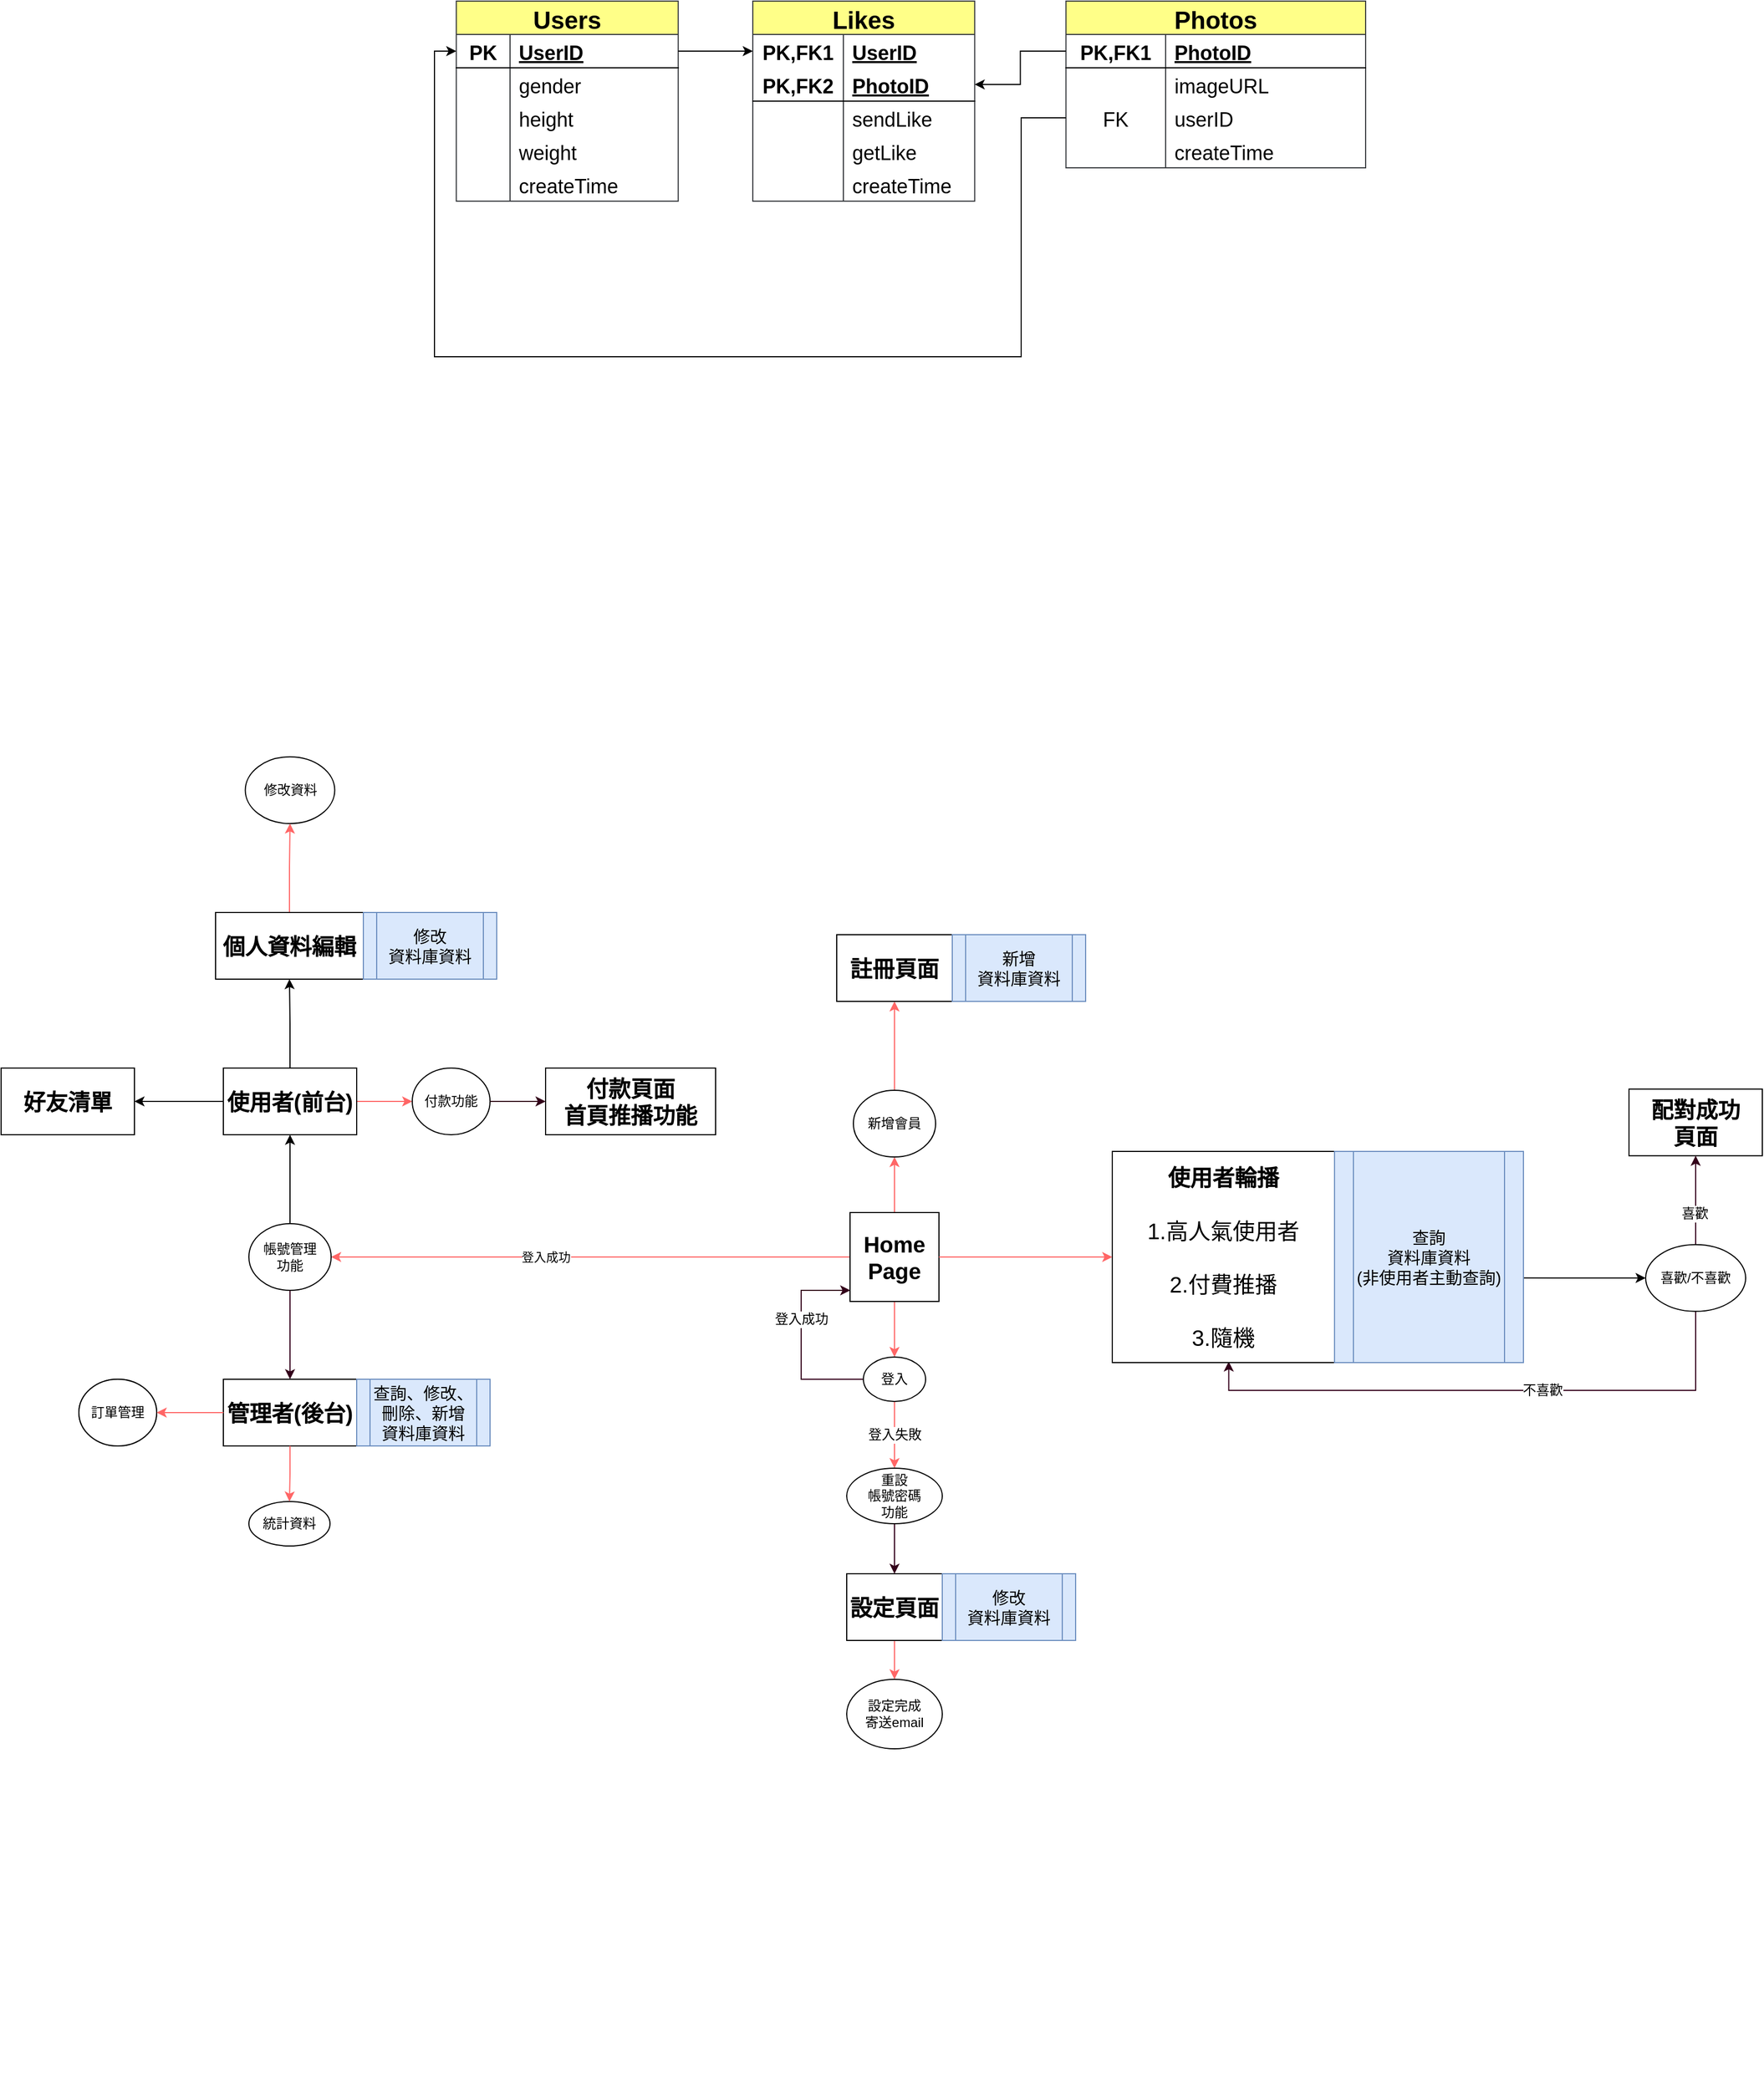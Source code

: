 <mxfile version="20.2.7" type="device"><diagram id="o5cb9e-XUqycXZfPMsj2" name="第 1 页"><mxGraphModel dx="2500" dy="2103" grid="1" gridSize="10" guides="1" tooltips="1" connect="1" arrows="1" fold="1" page="1" pageScale="1" pageWidth="827" pageHeight="1169" math="0" shadow="0"><root><mxCell id="0"/><mxCell id="1" parent="0"/><mxCell id="7HV7O3oRNIHKVxVkQmYv-7" value="" style="edgeStyle=orthogonalEdgeStyle;rounded=0;orthogonalLoop=1;jettySize=auto;html=1;fontSize=16;strokeColor=#FF6666;" parent="1" source="7HV7O3oRNIHKVxVkQmYv-1" target="7HV7O3oRNIHKVxVkQmYv-6" edge="1"><mxGeometry relative="1" as="geometry"/></mxCell><mxCell id="7HV7O3oRNIHKVxVkQmYv-27" value="" style="edgeStyle=orthogonalEdgeStyle;rounded=0;orthogonalLoop=1;jettySize=auto;html=1;fontSize=12;strokeColor=#FF6666;" parent="1" source="7HV7O3oRNIHKVxVkQmYv-1" target="7HV7O3oRNIHKVxVkQmYv-26" edge="1"><mxGeometry relative="1" as="geometry"/></mxCell><mxCell id="h9AFqCrYl3N7RYPdLdBR-1" value="登入成功" style="edgeLabel;html=1;align=center;verticalAlign=middle;resizable=0;points=[];" parent="7HV7O3oRNIHKVxVkQmYv-27" vertex="1" connectable="0"><mxGeometry x="0.268" y="-4" relative="1" as="geometry"><mxPoint x="22" y="4" as="offset"/></mxGeometry></mxCell><mxCell id="4dRYoXrf8A35SCwMoEDF-23" value="" style="edgeStyle=orthogonalEdgeStyle;rounded=0;orthogonalLoop=1;jettySize=auto;html=1;fontSize=12;strokeColor=#FF6666;" parent="1" source="7HV7O3oRNIHKVxVkQmYv-1" target="4dRYoXrf8A35SCwMoEDF-22" edge="1"><mxGeometry relative="1" as="geometry"/></mxCell><mxCell id="7HV7O3oRNIHKVxVkQmYv-1" value="Home&lt;br style=&quot;font-size: 20px;&quot;&gt;Page" style="whiteSpace=wrap;html=1;aspect=fixed;fontSize=20;fontStyle=1" parent="1" vertex="1"><mxGeometry x="374" y="260" width="80" height="80" as="geometry"/></mxCell><mxCell id="7HV7O3oRNIHKVxVkQmYv-15" style="edgeStyle=orthogonalEdgeStyle;rounded=0;orthogonalLoop=1;jettySize=auto;html=1;exitX=0;exitY=0.5;exitDx=0;exitDy=0;entryX=0.003;entryY=0.87;entryDx=0;entryDy=0;fontSize=12;strokeColor=#33001A;entryPerimeter=0;" parent="1" source="7HV7O3oRNIHKVxVkQmYv-6" target="7HV7O3oRNIHKVxVkQmYv-1" edge="1"><mxGeometry relative="1" as="geometry"><Array as="points"><mxPoint x="330" y="410"/><mxPoint x="330" y="330"/><mxPoint x="374" y="330"/></Array></mxGeometry></mxCell><mxCell id="7HV7O3oRNIHKVxVkQmYv-16" value="登入成功" style="edgeLabel;html=1;align=center;verticalAlign=middle;resizable=0;points=[];fontSize=12;" parent="7HV7O3oRNIHKVxVkQmYv-15" vertex="1" connectable="0"><mxGeometry x="0.221" relative="1" as="geometry"><mxPoint as="offset"/></mxGeometry></mxCell><mxCell id="7HV7O3oRNIHKVxVkQmYv-24" value="" style="edgeStyle=orthogonalEdgeStyle;rounded=0;orthogonalLoop=1;jettySize=auto;html=1;fontSize=12;strokeColor=#FF6666;" parent="1" source="7HV7O3oRNIHKVxVkQmYv-6" target="7HV7O3oRNIHKVxVkQmYv-23" edge="1"><mxGeometry relative="1" as="geometry"/></mxCell><mxCell id="7HV7O3oRNIHKVxVkQmYv-25" value="登入失敗" style="edgeLabel;html=1;align=center;verticalAlign=middle;resizable=0;points=[];fontSize=12;" parent="7HV7O3oRNIHKVxVkQmYv-24" vertex="1" connectable="0"><mxGeometry x="-0.295" y="1" relative="1" as="geometry"><mxPoint x="-1" y="9" as="offset"/></mxGeometry></mxCell><mxCell id="7HV7O3oRNIHKVxVkQmYv-6" value="登入" style="ellipse;whiteSpace=wrap;html=1;fontSize=12;" parent="1" vertex="1"><mxGeometry x="386" y="390" width="56" height="40" as="geometry"/></mxCell><mxCell id="7HV7O3oRNIHKVxVkQmYv-22" value="" style="edgeStyle=orthogonalEdgeStyle;rounded=0;orthogonalLoop=1;jettySize=auto;html=1;fontSize=12;strokeColor=#33001A;exitX=0.5;exitY=1;exitDx=0;exitDy=0;" parent="1" source="7HV7O3oRNIHKVxVkQmYv-23" target="7HV7O3oRNIHKVxVkQmYv-21" edge="1"><mxGeometry relative="1" as="geometry"><mxPoint x="414" y="530" as="sourcePoint"/></mxGeometry></mxCell><mxCell id="4dRYoXrf8A35SCwMoEDF-2" value="" style="edgeStyle=orthogonalEdgeStyle;rounded=0;orthogonalLoop=1;jettySize=auto;html=1;strokeColor=#FF6666;" parent="1" source="7HV7O3oRNIHKVxVkQmYv-21" target="4dRYoXrf8A35SCwMoEDF-1" edge="1"><mxGeometry relative="1" as="geometry"/></mxCell><mxCell id="7HV7O3oRNIHKVxVkQmYv-21" value="設定頁面" style="whiteSpace=wrap;html=1;fontSize=20;fontStyle=1" parent="1" vertex="1"><mxGeometry x="371" y="585" width="86" height="60" as="geometry"/></mxCell><mxCell id="7HV7O3oRNIHKVxVkQmYv-23" value="重設&lt;br&gt;帳號密碼&lt;br&gt;功能" style="ellipse;whiteSpace=wrap;html=1;fontSize=12;" parent="1" vertex="1"><mxGeometry x="371" y="490" width="86" height="50" as="geometry"/></mxCell><mxCell id="7HV7O3oRNIHKVxVkQmYv-55" value="" style="edgeStyle=orthogonalEdgeStyle;rounded=0;orthogonalLoop=1;jettySize=auto;html=1;fontSize=12;strokeColor=#FF6666;" parent="1" source="7HV7O3oRNIHKVxVkQmYv-28" target="7HV7O3oRNIHKVxVkQmYv-54" edge="1"><mxGeometry relative="1" as="geometry"/></mxCell><mxCell id="7HV7O3oRNIHKVxVkQmYv-28" value="使用者(前台)" style="whiteSpace=wrap;html=1;fontSize=20;fontStyle=1" parent="1" vertex="1"><mxGeometry x="-190" y="130" width="120" height="60" as="geometry"/></mxCell><mxCell id="4dRYoXrf8A35SCwMoEDF-1" value="設定完成&lt;br style=&quot;font-size: 12px;&quot;&gt;寄送email" style="ellipse;whiteSpace=wrap;html=1;fontSize=12;" parent="1" vertex="1"><mxGeometry x="371" y="680" width="86" height="62.5" as="geometry"/></mxCell><mxCell id="4dRYoXrf8A35SCwMoEDF-5" value="" style="group" parent="1" vertex="1" connectable="0"><mxGeometry x="100" y="130" width="153" height="60" as="geometry"/></mxCell><mxCell id="7HV7O3oRNIHKVxVkQmYv-49" value="付款頁面&lt;br&gt;首頁推播功能" style="whiteSpace=wrap;html=1;fontSize=20;fontStyle=1" parent="4dRYoXrf8A35SCwMoEDF-5" vertex="1"><mxGeometry width="153" height="60" as="geometry"/></mxCell><mxCell id="4dRYoXrf8A35SCwMoEDF-8" value="" style="group" parent="1" vertex="1" connectable="0"><mxGeometry x="-20" y="130" width="70" height="60" as="geometry"/></mxCell><mxCell id="7HV7O3oRNIHKVxVkQmYv-54" value="付款功能" style="ellipse;whiteSpace=wrap;html=1;fontSize=12;" parent="4dRYoXrf8A35SCwMoEDF-8" vertex="1"><mxGeometry width="70" height="60" as="geometry"/></mxCell><mxCell id="7HV7O3oRNIHKVxVkQmYv-50" value="" style="edgeStyle=orthogonalEdgeStyle;rounded=0;orthogonalLoop=1;jettySize=auto;html=1;fontSize=12;strokeColor=#33001A;exitX=1;exitY=0.5;exitDx=0;exitDy=0;" parent="1" source="7HV7O3oRNIHKVxVkQmYv-54" target="7HV7O3oRNIHKVxVkQmYv-49" edge="1"><mxGeometry relative="1" as="geometry"/></mxCell><mxCell id="4dRYoXrf8A35SCwMoEDF-9" value="" style="group" parent="1" vertex="1" connectable="0"><mxGeometry x="-170.25" y="-150" width="80.5" height="60" as="geometry"/></mxCell><mxCell id="4dRYoXrf8A35SCwMoEDF-3" value="修改資料" style="ellipse;whiteSpace=wrap;html=1;fontSize=12;" parent="4dRYoXrf8A35SCwMoEDF-9" vertex="1"><mxGeometry width="80.5" height="60" as="geometry"/></mxCell><mxCell id="4dRYoXrf8A35SCwMoEDF-4" value="" style="edgeStyle=orthogonalEdgeStyle;rounded=0;orthogonalLoop=1;jettySize=auto;html=1;fontSize=12;strokeColor=#FF6666;" parent="1" source="7HV7O3oRNIHKVxVkQmYv-47" target="4dRYoXrf8A35SCwMoEDF-3" edge="1"><mxGeometry relative="1" as="geometry"/></mxCell><mxCell id="4dRYoXrf8A35SCwMoEDF-10" value="" style="group" parent="1" vertex="1" connectable="0"><mxGeometry x="-197" y="-10" width="133" height="60" as="geometry"/></mxCell><mxCell id="7HV7O3oRNIHKVxVkQmYv-47" value="個人資料編輯" style="whiteSpace=wrap;html=1;fontSize=20;fontStyle=1" parent="4dRYoXrf8A35SCwMoEDF-10" vertex="1"><mxGeometry width="133" height="60" as="geometry"/></mxCell><mxCell id="7HV7O3oRNIHKVxVkQmYv-48" value="" style="edgeStyle=orthogonalEdgeStyle;rounded=0;orthogonalLoop=1;jettySize=auto;html=1;fontSize=12;strokeColor=#000000;" parent="4dRYoXrf8A35SCwMoEDF-10" source="7HV7O3oRNIHKVxVkQmYv-28" target="7HV7O3oRNIHKVxVkQmYv-47" edge="1"><mxGeometry relative="1" as="geometry"/></mxCell><mxCell id="4dRYoXrf8A35SCwMoEDF-11" value="" style="group;fontStyle=0" parent="1" vertex="1" connectable="0"><mxGeometry x="-390" y="130" width="120" height="60" as="geometry"/></mxCell><mxCell id="7HV7O3oRNIHKVxVkQmYv-45" value="好友清單" style="whiteSpace=wrap;html=1;fontSize=20;fontStyle=1" parent="4dRYoXrf8A35SCwMoEDF-11" vertex="1"><mxGeometry width="120" height="60" as="geometry"/></mxCell><mxCell id="7HV7O3oRNIHKVxVkQmYv-46" value="" style="edgeStyle=orthogonalEdgeStyle;rounded=0;orthogonalLoop=1;jettySize=auto;html=1;fontSize=12;strokeColor=#000000;" parent="4dRYoXrf8A35SCwMoEDF-11" source="7HV7O3oRNIHKVxVkQmYv-28" target="7HV7O3oRNIHKVxVkQmYv-45" edge="1"><mxGeometry relative="1" as="geometry"/></mxCell><mxCell id="7HV7O3oRNIHKVxVkQmYv-29" value="" style="edgeStyle=orthogonalEdgeStyle;rounded=0;orthogonalLoop=1;jettySize=auto;html=1;fontSize=12;strokeColor=#000000;" parent="1" source="7HV7O3oRNIHKVxVkQmYv-26" target="7HV7O3oRNIHKVxVkQmYv-28" edge="1"><mxGeometry relative="1" as="geometry"/></mxCell><mxCell id="4dRYoXrf8A35SCwMoEDF-14" value="" style="group" parent="1" vertex="1" connectable="0"><mxGeometry x="-167" y="270" width="74" height="60" as="geometry"/></mxCell><mxCell id="4dRYoXrf8A35SCwMoEDF-13" value="" style="group" parent="4dRYoXrf8A35SCwMoEDF-14" vertex="1" connectable="0"><mxGeometry width="74" height="60" as="geometry"/></mxCell><mxCell id="7HV7O3oRNIHKVxVkQmYv-26" value="帳號管理&lt;br style=&quot;font-size: 12px;&quot;&gt;功能" style="ellipse;whiteSpace=wrap;html=1;fontSize=12;" parent="4dRYoXrf8A35SCwMoEDF-13" vertex="1"><mxGeometry width="74" height="60" as="geometry"/></mxCell><mxCell id="7HV7O3oRNIHKVxVkQmYv-31" value="" style="edgeStyle=orthogonalEdgeStyle;rounded=0;orthogonalLoop=1;jettySize=auto;html=1;fontSize=12;strokeColor=#33001A;" parent="1" source="7HV7O3oRNIHKVxVkQmYv-26" target="7HV7O3oRNIHKVxVkQmYv-30" edge="1"><mxGeometry relative="1" as="geometry"/></mxCell><mxCell id="4dRYoXrf8A35SCwMoEDF-21" value="" style="group;fontStyle=1" parent="1" vertex="1" connectable="0"><mxGeometry x="-320" y="410" width="250" height="150" as="geometry"/></mxCell><mxCell id="7HV7O3oRNIHKVxVkQmYv-30" value="管理者(後台)" style="whiteSpace=wrap;html=1;fontSize=20;fontStyle=1" parent="4dRYoXrf8A35SCwMoEDF-21" vertex="1"><mxGeometry x="130" width="120" height="60" as="geometry"/></mxCell><mxCell id="4dRYoXrf8A35SCwMoEDF-17" value="" style="group" parent="4dRYoXrf8A35SCwMoEDF-21" vertex="1" connectable="0"><mxGeometry x="153" y="110" width="73" height="40" as="geometry"/></mxCell><mxCell id="7HV7O3oRNIHKVxVkQmYv-34" value="統計資料" style="ellipse;whiteSpace=wrap;html=1;fontSize=12;" parent="4dRYoXrf8A35SCwMoEDF-17" vertex="1"><mxGeometry width="73" height="40" as="geometry"/></mxCell><mxCell id="4dRYoXrf8A35SCwMoEDF-19" value="" style="group" parent="4dRYoXrf8A35SCwMoEDF-17" vertex="1" connectable="0"><mxGeometry x="-153" y="-110" width="70" height="60" as="geometry"/></mxCell><mxCell id="4dRYoXrf8A35SCwMoEDF-20" value="訂單管理" style="ellipse;whiteSpace=wrap;html=1;fontSize=12;" parent="4dRYoXrf8A35SCwMoEDF-19" vertex="1"><mxGeometry width="70" height="60" as="geometry"/></mxCell><mxCell id="4dRYoXrf8A35SCwMoEDF-18" value="" style="group" parent="4dRYoXrf8A35SCwMoEDF-21" vertex="1" connectable="0"><mxGeometry width="70" height="60" as="geometry"/></mxCell><mxCell id="7HV7O3oRNIHKVxVkQmYv-52" value="訂單管理" style="ellipse;whiteSpace=wrap;html=1;fontSize=12;" parent="4dRYoXrf8A35SCwMoEDF-18" vertex="1"><mxGeometry width="70" height="60" as="geometry"/></mxCell><mxCell id="7HV7O3oRNIHKVxVkQmYv-35" value="" style="edgeStyle=orthogonalEdgeStyle;rounded=0;orthogonalLoop=1;jettySize=auto;html=1;fontSize=20;strokeColor=#FF6666;" parent="4dRYoXrf8A35SCwMoEDF-21" source="7HV7O3oRNIHKVxVkQmYv-30" target="7HV7O3oRNIHKVxVkQmYv-34" edge="1"><mxGeometry relative="1" as="geometry"/></mxCell><mxCell id="7HV7O3oRNIHKVxVkQmYv-53" value="" style="edgeStyle=orthogonalEdgeStyle;rounded=0;orthogonalLoop=1;jettySize=auto;html=1;fontSize=12;strokeColor=#FF6666;" parent="4dRYoXrf8A35SCwMoEDF-21" source="7HV7O3oRNIHKVxVkQmYv-30" target="7HV7O3oRNIHKVxVkQmYv-52" edge="1"><mxGeometry relative="1" as="geometry"/></mxCell><mxCell id="4dRYoXrf8A35SCwMoEDF-25" value="" style="edgeStyle=orthogonalEdgeStyle;rounded=0;orthogonalLoop=1;jettySize=auto;html=1;fontSize=12;strokeColor=#FF6666;" parent="1" source="4dRYoXrf8A35SCwMoEDF-22" target="4dRYoXrf8A35SCwMoEDF-24" edge="1"><mxGeometry relative="1" as="geometry"/></mxCell><mxCell id="4dRYoXrf8A35SCwMoEDF-22" value="新增會員" style="ellipse;whiteSpace=wrap;html=1;fontSize=12;" parent="1" vertex="1"><mxGeometry x="377" y="150" width="74" height="60" as="geometry"/></mxCell><mxCell id="4dRYoXrf8A35SCwMoEDF-24" value="註冊頁面" style="whiteSpace=wrap;html=1;fontSize=20;fontStyle=1" parent="1" vertex="1"><mxGeometry x="362" y="10" width="104" height="60" as="geometry"/></mxCell><mxCell id="4dRYoXrf8A35SCwMoEDF-28" value="" style="group" parent="1" vertex="1" connectable="0"><mxGeometry x="1075" y="148.9" width="120" height="60" as="geometry"/></mxCell><mxCell id="7HV7O3oRNIHKVxVkQmYv-38" value="配對成功&lt;br&gt;頁面" style="whiteSpace=wrap;html=1;fontSize=20;fontStyle=1" parent="4dRYoXrf8A35SCwMoEDF-28" vertex="1"><mxGeometry width="120" height="60" as="geometry"/></mxCell><mxCell id="7HV7O3oRNIHKVxVkQmYv-39" value="" style="edgeStyle=orthogonalEdgeStyle;rounded=0;orthogonalLoop=1;jettySize=auto;html=1;fontSize=12;strokeColor=#33001A;" parent="1" source="7HV7O3oRNIHKVxVkQmYv-36" target="7HV7O3oRNIHKVxVkQmYv-38" edge="1"><mxGeometry relative="1" as="geometry"/></mxCell><mxCell id="7HV7O3oRNIHKVxVkQmYv-44" value="喜歡" style="edgeLabel;html=1;align=center;verticalAlign=middle;resizable=0;points=[];fontSize=12;" parent="7HV7O3oRNIHKVxVkQmYv-39" vertex="1" connectable="0"><mxGeometry x="-0.288" y="1" relative="1" as="geometry"><mxPoint as="offset"/></mxGeometry></mxCell><mxCell id="7HV7O3oRNIHKVxVkQmYv-42" style="edgeStyle=orthogonalEdgeStyle;rounded=0;orthogonalLoop=1;jettySize=auto;html=1;exitX=0.5;exitY=1;exitDx=0;exitDy=0;entryX=0.524;entryY=0.995;entryDx=0;entryDy=0;fontSize=12;strokeColor=#33001A;entryPerimeter=0;" parent="1" source="7HV7O3oRNIHKVxVkQmYv-36" target="7HV7O3oRNIHKVxVkQmYv-32" edge="1"><mxGeometry relative="1" as="geometry"><mxPoint x="1054" y="389.96" as="targetPoint"/><Array as="points"><mxPoint x="1135" y="420"/><mxPoint x="715" y="420"/></Array></mxGeometry></mxCell><mxCell id="7HV7O3oRNIHKVxVkQmYv-43" value="不喜歡" style="edgeLabel;html=1;align=center;verticalAlign=middle;resizable=0;points=[];fontSize=12;" parent="7HV7O3oRNIHKVxVkQmYv-42" vertex="1" connectable="0"><mxGeometry x="-0.189" relative="1" as="geometry"><mxPoint as="offset"/></mxGeometry></mxCell><mxCell id="4dRYoXrf8A35SCwMoEDF-30" value="" style="group" parent="1" vertex="1" connectable="0"><mxGeometry x="1090" y="288.9" width="90" height="60" as="geometry"/></mxCell><mxCell id="4dRYoXrf8A35SCwMoEDF-29" value="" style="group" parent="4dRYoXrf8A35SCwMoEDF-30" vertex="1" connectable="0"><mxGeometry width="90" height="60" as="geometry"/></mxCell><mxCell id="7HV7O3oRNIHKVxVkQmYv-36" value="喜歡/不喜歡" style="ellipse;whiteSpace=wrap;html=1;fontSize=12;" parent="4dRYoXrf8A35SCwMoEDF-29" vertex="1"><mxGeometry width="90" height="60" as="geometry"/></mxCell><mxCell id="4dRYoXrf8A35SCwMoEDF-31" value="" style="group" parent="1" vertex="1" connectable="0"><mxGeometry x="610" y="205" width="200" height="190" as="geometry"/></mxCell><mxCell id="7HV7O3oRNIHKVxVkQmYv-32" value="&lt;b&gt;使用者輪播&lt;br&gt;&lt;/b&gt;&lt;br&gt;1.高人氣使用者&lt;br&gt;&lt;br&gt;2.付費推播&lt;br&gt;&lt;br&gt;3.隨機" style="whiteSpace=wrap;html=1;fontSize=20;" parent="4dRYoXrf8A35SCwMoEDF-31" vertex="1"><mxGeometry width="200" height="190" as="geometry"/></mxCell><mxCell id="7HV7O3oRNIHKVxVkQmYv-33" value="" style="edgeStyle=orthogonalEdgeStyle;rounded=0;orthogonalLoop=1;jettySize=auto;html=1;fontSize=20;strokeColor=#FF6666;" parent="1" source="7HV7O3oRNIHKVxVkQmYv-1" target="7HV7O3oRNIHKVxVkQmYv-32" edge="1"><mxGeometry relative="1" as="geometry"/></mxCell><mxCell id="q8O35Rgzeb-cV2ma4oHS-7" value="新增&lt;br&gt;資料庫資料" style="shape=process;whiteSpace=wrap;html=1;backgroundOutline=1;fontSize=15;fillColor=#dae8fc;strokeColor=#6c8ebf;" vertex="1" parent="1"><mxGeometry x="466" y="10" width="120" height="60" as="geometry"/></mxCell><mxCell id="q8O35Rgzeb-cV2ma4oHS-8" value="修改&lt;br&gt;資料庫資料" style="shape=process;whiteSpace=wrap;html=1;backgroundOutline=1;fontSize=15;fillColor=#dae8fc;strokeColor=#6c8ebf;" vertex="1" parent="1"><mxGeometry x="-64" y="-10" width="120" height="60" as="geometry"/></mxCell><mxCell id="q8O35Rgzeb-cV2ma4oHS-9" value="查詢、修改、&lt;br&gt;刪除、新增&lt;br&gt;資料庫資料" style="shape=process;whiteSpace=wrap;html=1;backgroundOutline=1;fontSize=15;fillColor=#dae8fc;strokeColor=#6c8ebf;" vertex="1" parent="1"><mxGeometry x="-70" y="410" width="120" height="60" as="geometry"/></mxCell><mxCell id="q8O35Rgzeb-cV2ma4oHS-10" value="修改&lt;br&gt;資料庫資料" style="shape=process;whiteSpace=wrap;html=1;backgroundOutline=1;fontSize=15;fillColor=#dae8fc;strokeColor=#6c8ebf;" vertex="1" parent="1"><mxGeometry x="457" y="585" width="120" height="60" as="geometry"/></mxCell><mxCell id="q8O35Rgzeb-cV2ma4oHS-15" style="edgeStyle=orthogonalEdgeStyle;rounded=0;orthogonalLoop=1;jettySize=auto;html=1;exitX=1;exitY=0.599;exitDx=0;exitDy=0;entryX=0;entryY=0.5;entryDx=0;entryDy=0;fontSize=15;exitPerimeter=0;" edge="1" parent="1" source="7HV7O3oRNIHKVxVkQmYv-32" target="7HV7O3oRNIHKVxVkQmYv-36"><mxGeometry relative="1" as="geometry"/></mxCell><mxCell id="q8O35Rgzeb-cV2ma4oHS-13" value="查詢&lt;br&gt;資料庫資料&lt;br&gt;(非使用者主動查詢)" style="shape=process;whiteSpace=wrap;html=1;backgroundOutline=1;fontSize=15;fillColor=#dae8fc;strokeColor=#6c8ebf;" vertex="1" parent="1"><mxGeometry x="810" y="205" width="170" height="190" as="geometry"/></mxCell><mxCell id="q8O35Rgzeb-cV2ma4oHS-29" value="" style="shape=tableRow;horizontal=0;startSize=0;swimlaneHead=0;swimlaneBody=0;fillColor=none;collapsible=0;dropTarget=0;points=[[0,0.5],[1,0.5]];portConstraint=eastwest;top=0;left=0;right=0;bottom=0;fontSize=15;" vertex="1" parent="1"><mxGeometry x="-220.5" y="1018" width="180" height="30" as="geometry"/></mxCell><mxCell id="q8O35Rgzeb-cV2ma4oHS-30" value="" style="shape=partialRectangle;connectable=0;fillColor=none;top=0;left=0;bottom=0;right=0;editable=1;overflow=hidden;fontSize=15;" vertex="1" parent="q8O35Rgzeb-cV2ma4oHS-29"><mxGeometry width="30" height="30" as="geometry"><mxRectangle width="30" height="30" as="alternateBounds"/></mxGeometry></mxCell><mxCell id="q8O35Rgzeb-cV2ma4oHS-16" value="Users" style="shape=table;startSize=30;container=1;collapsible=1;childLayout=tableLayout;fixedRows=1;rowLines=0;fontStyle=1;align=center;resizeLast=1;fontSize=22;fillColor=#ffff88;strokeColor=#36393d;" vertex="1" parent="1"><mxGeometry x="19.64" y="-830" width="199.71" height="180" as="geometry"><mxRectangle x="-220.5" y="870" width="130" height="30" as="alternateBounds"/></mxGeometry></mxCell><mxCell id="q8O35Rgzeb-cV2ma4oHS-17" value="" style="shape=tableRow;horizontal=0;startSize=0;swimlaneHead=0;swimlaneBody=0;fillColor=none;collapsible=0;dropTarget=0;points=[[0,0.5],[1,0.5]];portConstraint=eastwest;top=0;left=0;right=0;bottom=1;fontSize=15;" vertex="1" parent="q8O35Rgzeb-cV2ma4oHS-16"><mxGeometry y="30" width="199.71" height="30" as="geometry"/></mxCell><mxCell id="q8O35Rgzeb-cV2ma4oHS-18" value="PK" style="shape=partialRectangle;connectable=0;fillColor=none;top=0;left=0;bottom=0;right=0;fontStyle=1;overflow=hidden;fontSize=18;" vertex="1" parent="q8O35Rgzeb-cV2ma4oHS-17"><mxGeometry width="48.36" height="30" as="geometry"><mxRectangle width="48.36" height="30" as="alternateBounds"/></mxGeometry></mxCell><mxCell id="q8O35Rgzeb-cV2ma4oHS-19" value="UserID" style="shape=partialRectangle;connectable=0;fillColor=none;top=0;left=0;bottom=0;right=0;align=left;spacingLeft=6;fontStyle=5;overflow=hidden;fontSize=18;" vertex="1" parent="q8O35Rgzeb-cV2ma4oHS-17"><mxGeometry x="48.36" width="151.35" height="30" as="geometry"><mxRectangle width="151.35" height="30" as="alternateBounds"/></mxGeometry></mxCell><mxCell id="q8O35Rgzeb-cV2ma4oHS-20" value="" style="shape=tableRow;horizontal=0;startSize=0;swimlaneHead=0;swimlaneBody=0;fillColor=none;collapsible=0;dropTarget=0;points=[[0,0.5],[1,0.5]];portConstraint=eastwest;top=0;left=0;right=0;bottom=0;fontSize=15;" vertex="1" parent="q8O35Rgzeb-cV2ma4oHS-16"><mxGeometry y="60" width="199.71" height="30" as="geometry"/></mxCell><mxCell id="q8O35Rgzeb-cV2ma4oHS-21" value="" style="shape=partialRectangle;connectable=0;fillColor=none;top=0;left=0;bottom=0;right=0;editable=1;overflow=hidden;fontSize=15;" vertex="1" parent="q8O35Rgzeb-cV2ma4oHS-20"><mxGeometry width="48.36" height="30" as="geometry"><mxRectangle width="48.36" height="30" as="alternateBounds"/></mxGeometry></mxCell><mxCell id="q8O35Rgzeb-cV2ma4oHS-22" value="gender" style="shape=partialRectangle;connectable=0;fillColor=none;top=0;left=0;bottom=0;right=0;align=left;spacingLeft=6;overflow=hidden;fontSize=18;" vertex="1" parent="q8O35Rgzeb-cV2ma4oHS-20"><mxGeometry x="48.36" width="151.35" height="30" as="geometry"><mxRectangle width="151.35" height="30" as="alternateBounds"/></mxGeometry></mxCell><mxCell id="q8O35Rgzeb-cV2ma4oHS-23" value="" style="shape=tableRow;horizontal=0;startSize=0;swimlaneHead=0;swimlaneBody=0;fillColor=none;collapsible=0;dropTarget=0;points=[[0,0.5],[1,0.5]];portConstraint=eastwest;top=0;left=0;right=0;bottom=0;fontSize=15;" vertex="1" parent="q8O35Rgzeb-cV2ma4oHS-16"><mxGeometry y="90" width="199.71" height="30" as="geometry"/></mxCell><mxCell id="q8O35Rgzeb-cV2ma4oHS-24" value="" style="shape=partialRectangle;connectable=0;fillColor=none;top=0;left=0;bottom=0;right=0;editable=1;overflow=hidden;fontSize=15;" vertex="1" parent="q8O35Rgzeb-cV2ma4oHS-23"><mxGeometry width="48.36" height="30" as="geometry"><mxRectangle width="48.36" height="30" as="alternateBounds"/></mxGeometry></mxCell><mxCell id="q8O35Rgzeb-cV2ma4oHS-25" value="height" style="shape=partialRectangle;connectable=0;fillColor=none;top=0;left=0;bottom=0;right=0;align=left;spacingLeft=6;overflow=hidden;fontSize=18;" vertex="1" parent="q8O35Rgzeb-cV2ma4oHS-23"><mxGeometry x="48.36" width="151.35" height="30" as="geometry"><mxRectangle width="151.35" height="30" as="alternateBounds"/></mxGeometry></mxCell><mxCell id="q8O35Rgzeb-cV2ma4oHS-26" value="" style="shape=tableRow;horizontal=0;startSize=0;swimlaneHead=0;swimlaneBody=0;fillColor=none;collapsible=0;dropTarget=0;points=[[0,0.5],[1,0.5]];portConstraint=eastwest;top=0;left=0;right=0;bottom=0;fontSize=15;" vertex="1" parent="q8O35Rgzeb-cV2ma4oHS-16"><mxGeometry y="120" width="199.71" height="30" as="geometry"/></mxCell><mxCell id="q8O35Rgzeb-cV2ma4oHS-27" value="" style="shape=partialRectangle;connectable=0;fillColor=none;top=0;left=0;bottom=0;right=0;editable=1;overflow=hidden;fontSize=15;" vertex="1" parent="q8O35Rgzeb-cV2ma4oHS-26"><mxGeometry width="48.36" height="30" as="geometry"><mxRectangle width="48.36" height="30" as="alternateBounds"/></mxGeometry></mxCell><mxCell id="q8O35Rgzeb-cV2ma4oHS-28" value="weight" style="shape=partialRectangle;connectable=0;fillColor=none;top=0;left=0;bottom=0;right=0;align=left;spacingLeft=6;overflow=hidden;fontSize=18;" vertex="1" parent="q8O35Rgzeb-cV2ma4oHS-26"><mxGeometry x="48.36" width="151.35" height="30" as="geometry"><mxRectangle width="151.35" height="30" as="alternateBounds"/></mxGeometry></mxCell><mxCell id="q8O35Rgzeb-cV2ma4oHS-43" style="shape=tableRow;horizontal=0;startSize=0;swimlaneHead=0;swimlaneBody=0;fillColor=none;collapsible=0;dropTarget=0;points=[[0,0.5],[1,0.5]];portConstraint=eastwest;top=0;left=0;right=0;bottom=0;fontSize=15;" vertex="1" parent="q8O35Rgzeb-cV2ma4oHS-16"><mxGeometry y="150" width="199.71" height="30" as="geometry"/></mxCell><mxCell id="q8O35Rgzeb-cV2ma4oHS-44" style="shape=partialRectangle;connectable=0;fillColor=none;top=0;left=0;bottom=0;right=0;editable=1;overflow=hidden;fontSize=15;" vertex="1" parent="q8O35Rgzeb-cV2ma4oHS-43"><mxGeometry width="48.36" height="30" as="geometry"><mxRectangle width="48.36" height="30" as="alternateBounds"/></mxGeometry></mxCell><mxCell id="q8O35Rgzeb-cV2ma4oHS-45" value="createTime" style="shape=partialRectangle;connectable=0;fillColor=none;top=0;left=0;bottom=0;right=0;align=left;spacingLeft=6;overflow=hidden;fontSize=18;" vertex="1" parent="q8O35Rgzeb-cV2ma4oHS-43"><mxGeometry x="48.36" width="151.35" height="30" as="geometry"><mxRectangle width="151.35" height="30" as="alternateBounds"/></mxGeometry></mxCell><mxCell id="q8O35Rgzeb-cV2ma4oHS-46" value="Likes" style="shape=table;startSize=30;container=1;collapsible=1;childLayout=tableLayout;fixedRows=1;rowLines=0;fontStyle=1;align=center;resizeLast=1;fontSize=22;fillColor=#ffff88;strokeColor=#36393d;" vertex="1" parent="1"><mxGeometry x="286.47" y="-830" width="199.71" height="180" as="geometry"/></mxCell><mxCell id="q8O35Rgzeb-cV2ma4oHS-47" value="" style="shape=tableRow;horizontal=0;startSize=0;swimlaneHead=0;swimlaneBody=0;fillColor=none;collapsible=0;dropTarget=0;points=[[0,0.5],[1,0.5]];portConstraint=eastwest;top=0;left=0;right=0;bottom=0;fontSize=15;" vertex="1" parent="q8O35Rgzeb-cV2ma4oHS-46"><mxGeometry y="30" width="199.71" height="30" as="geometry"/></mxCell><mxCell id="q8O35Rgzeb-cV2ma4oHS-48" value="PK,FK1" style="shape=partialRectangle;connectable=0;fillColor=none;top=0;left=0;bottom=0;right=0;fontStyle=1;overflow=hidden;fontSize=18;" vertex="1" parent="q8O35Rgzeb-cV2ma4oHS-47"><mxGeometry width="81.527" height="30" as="geometry"><mxRectangle width="81.527" height="30" as="alternateBounds"/></mxGeometry></mxCell><mxCell id="q8O35Rgzeb-cV2ma4oHS-49" value="UserID" style="shape=partialRectangle;connectable=0;fillColor=none;top=0;left=0;bottom=0;right=0;align=left;spacingLeft=6;fontStyle=5;overflow=hidden;fontSize=18;" vertex="1" parent="q8O35Rgzeb-cV2ma4oHS-47"><mxGeometry x="81.527" width="118.183" height="30" as="geometry"><mxRectangle width="118.183" height="30" as="alternateBounds"/></mxGeometry></mxCell><mxCell id="q8O35Rgzeb-cV2ma4oHS-50" value="" style="shape=tableRow;horizontal=0;startSize=0;swimlaneHead=0;swimlaneBody=0;fillColor=none;collapsible=0;dropTarget=0;points=[[0,0.5],[1,0.5]];portConstraint=eastwest;top=0;left=0;right=0;bottom=1;fontSize=15;" vertex="1" parent="q8O35Rgzeb-cV2ma4oHS-46"><mxGeometry y="60" width="199.71" height="30" as="geometry"/></mxCell><mxCell id="q8O35Rgzeb-cV2ma4oHS-51" value="PK,FK2" style="shape=partialRectangle;connectable=0;fillColor=none;top=0;left=0;bottom=0;right=0;fontStyle=1;overflow=hidden;fontSize=18;" vertex="1" parent="q8O35Rgzeb-cV2ma4oHS-50"><mxGeometry width="81.527" height="30" as="geometry"><mxRectangle width="81.527" height="30" as="alternateBounds"/></mxGeometry></mxCell><mxCell id="q8O35Rgzeb-cV2ma4oHS-52" value="PhotoID" style="shape=partialRectangle;connectable=0;fillColor=none;top=0;left=0;bottom=0;right=0;align=left;spacingLeft=6;fontStyle=5;overflow=hidden;fontSize=18;" vertex="1" parent="q8O35Rgzeb-cV2ma4oHS-50"><mxGeometry x="81.527" width="118.183" height="30" as="geometry"><mxRectangle width="118.183" height="30" as="alternateBounds"/></mxGeometry></mxCell><mxCell id="q8O35Rgzeb-cV2ma4oHS-53" value="" style="shape=tableRow;horizontal=0;startSize=0;swimlaneHead=0;swimlaneBody=0;fillColor=none;collapsible=0;dropTarget=0;points=[[0,0.5],[1,0.5]];portConstraint=eastwest;top=0;left=0;right=0;bottom=0;fontSize=15;" vertex="1" parent="q8O35Rgzeb-cV2ma4oHS-46"><mxGeometry y="90" width="199.71" height="30" as="geometry"/></mxCell><mxCell id="q8O35Rgzeb-cV2ma4oHS-54" value="" style="shape=partialRectangle;connectable=0;fillColor=none;top=0;left=0;bottom=0;right=0;editable=1;overflow=hidden;fontSize=15;" vertex="1" parent="q8O35Rgzeb-cV2ma4oHS-53"><mxGeometry width="81.527" height="30" as="geometry"><mxRectangle width="81.527" height="30" as="alternateBounds"/></mxGeometry></mxCell><mxCell id="q8O35Rgzeb-cV2ma4oHS-55" value="sendLike" style="shape=partialRectangle;connectable=0;fillColor=none;top=0;left=0;bottom=0;right=0;align=left;spacingLeft=6;overflow=hidden;fontSize=18;" vertex="1" parent="q8O35Rgzeb-cV2ma4oHS-53"><mxGeometry x="81.527" width="118.183" height="30" as="geometry"><mxRectangle width="118.183" height="30" as="alternateBounds"/></mxGeometry></mxCell><mxCell id="q8O35Rgzeb-cV2ma4oHS-104" style="shape=tableRow;horizontal=0;startSize=0;swimlaneHead=0;swimlaneBody=0;fillColor=none;collapsible=0;dropTarget=0;points=[[0,0.5],[1,0.5]];portConstraint=eastwest;top=0;left=0;right=0;bottom=0;fontSize=15;" vertex="1" parent="q8O35Rgzeb-cV2ma4oHS-46"><mxGeometry y="120" width="199.71" height="30" as="geometry"/></mxCell><mxCell id="q8O35Rgzeb-cV2ma4oHS-105" style="shape=partialRectangle;connectable=0;fillColor=none;top=0;left=0;bottom=0;right=0;editable=1;overflow=hidden;fontSize=15;" vertex="1" parent="q8O35Rgzeb-cV2ma4oHS-104"><mxGeometry width="81.527" height="30" as="geometry"><mxRectangle width="81.527" height="30" as="alternateBounds"/></mxGeometry></mxCell><mxCell id="q8O35Rgzeb-cV2ma4oHS-106" value="getLike" style="shape=partialRectangle;connectable=0;fillColor=none;top=0;left=0;bottom=0;right=0;align=left;spacingLeft=6;overflow=hidden;fontSize=18;" vertex="1" parent="q8O35Rgzeb-cV2ma4oHS-104"><mxGeometry x="81.527" width="118.183" height="30" as="geometry"><mxRectangle width="118.183" height="30" as="alternateBounds"/></mxGeometry></mxCell><mxCell id="q8O35Rgzeb-cV2ma4oHS-101" style="shape=tableRow;horizontal=0;startSize=0;swimlaneHead=0;swimlaneBody=0;fillColor=none;collapsible=0;dropTarget=0;points=[[0,0.5],[1,0.5]];portConstraint=eastwest;top=0;left=0;right=0;bottom=0;fontSize=15;" vertex="1" parent="q8O35Rgzeb-cV2ma4oHS-46"><mxGeometry y="150" width="199.71" height="30" as="geometry"/></mxCell><mxCell id="q8O35Rgzeb-cV2ma4oHS-102" style="shape=partialRectangle;connectable=0;fillColor=none;top=0;left=0;bottom=0;right=0;editable=1;overflow=hidden;fontSize=15;" vertex="1" parent="q8O35Rgzeb-cV2ma4oHS-101"><mxGeometry width="81.527" height="30" as="geometry"><mxRectangle width="81.527" height="30" as="alternateBounds"/></mxGeometry></mxCell><mxCell id="q8O35Rgzeb-cV2ma4oHS-103" value="createTime" style="shape=partialRectangle;connectable=0;fillColor=none;top=0;left=0;bottom=0;right=0;align=left;spacingLeft=6;overflow=hidden;fontSize=18;" vertex="1" parent="q8O35Rgzeb-cV2ma4oHS-101"><mxGeometry x="81.527" width="118.183" height="30" as="geometry"><mxRectangle width="118.183" height="30" as="alternateBounds"/></mxGeometry></mxCell><mxCell id="q8O35Rgzeb-cV2ma4oHS-62" value="Photos" style="shape=table;startSize=30;container=1;collapsible=1;childLayout=tableLayout;fixedRows=1;rowLines=0;fontStyle=1;align=center;resizeLast=1;fontSize=22;fillColor=#ffff88;strokeColor=#36393d;" vertex="1" parent="1"><mxGeometry x="568.29" y="-830" width="269.71" height="150" as="geometry"/></mxCell><mxCell id="q8O35Rgzeb-cV2ma4oHS-66" value="" style="shape=tableRow;horizontal=0;startSize=0;swimlaneHead=0;swimlaneBody=0;fillColor=none;collapsible=0;dropTarget=0;points=[[0,0.5],[1,0.5]];portConstraint=eastwest;top=0;left=0;right=0;bottom=1;fontSize=15;" vertex="1" parent="q8O35Rgzeb-cV2ma4oHS-62"><mxGeometry y="30" width="269.71" height="30" as="geometry"/></mxCell><mxCell id="q8O35Rgzeb-cV2ma4oHS-67" value="PK,FK1" style="shape=partialRectangle;connectable=0;fillColor=none;top=0;left=0;bottom=0;right=0;fontStyle=1;overflow=hidden;fontSize=18;" vertex="1" parent="q8O35Rgzeb-cV2ma4oHS-66"><mxGeometry width="89.71" height="30" as="geometry"><mxRectangle width="89.71" height="30" as="alternateBounds"/></mxGeometry></mxCell><mxCell id="q8O35Rgzeb-cV2ma4oHS-68" value="PhotoID" style="shape=partialRectangle;connectable=0;fillColor=none;top=0;left=0;bottom=0;right=0;align=left;spacingLeft=6;fontStyle=5;overflow=hidden;fontSize=18;" vertex="1" parent="q8O35Rgzeb-cV2ma4oHS-66"><mxGeometry x="89.71" width="180.0" height="30" as="geometry"><mxRectangle width="180.0" height="30" as="alternateBounds"/></mxGeometry></mxCell><mxCell id="q8O35Rgzeb-cV2ma4oHS-69" value="" style="shape=tableRow;horizontal=0;startSize=0;swimlaneHead=0;swimlaneBody=0;fillColor=none;collapsible=0;dropTarget=0;points=[[0,0.5],[1,0.5]];portConstraint=eastwest;top=0;left=0;right=0;bottom=0;fontSize=15;" vertex="1" parent="q8O35Rgzeb-cV2ma4oHS-62"><mxGeometry y="60" width="269.71" height="30" as="geometry"/></mxCell><mxCell id="q8O35Rgzeb-cV2ma4oHS-70" value="" style="shape=partialRectangle;connectable=0;fillColor=none;top=0;left=0;bottom=0;right=0;editable=1;overflow=hidden;fontSize=15;" vertex="1" parent="q8O35Rgzeb-cV2ma4oHS-69"><mxGeometry width="89.71" height="30" as="geometry"><mxRectangle width="89.71" height="30" as="alternateBounds"/></mxGeometry></mxCell><mxCell id="q8O35Rgzeb-cV2ma4oHS-71" value="imageURL" style="shape=partialRectangle;connectable=0;fillColor=none;top=0;left=0;bottom=0;right=0;align=left;spacingLeft=6;overflow=hidden;fontSize=18;" vertex="1" parent="q8O35Rgzeb-cV2ma4oHS-69"><mxGeometry x="89.71" width="180.0" height="30" as="geometry"><mxRectangle width="180.0" height="30" as="alternateBounds"/></mxGeometry></mxCell><mxCell id="q8O35Rgzeb-cV2ma4oHS-72" value="" style="shape=tableRow;horizontal=0;startSize=0;swimlaneHead=0;swimlaneBody=0;fillColor=none;collapsible=0;dropTarget=0;points=[[0,0.5],[1,0.5]];portConstraint=eastwest;top=0;left=0;right=0;bottom=0;fontSize=15;" vertex="1" parent="q8O35Rgzeb-cV2ma4oHS-62"><mxGeometry y="90" width="269.71" height="30" as="geometry"/></mxCell><mxCell id="q8O35Rgzeb-cV2ma4oHS-73" value="FK" style="shape=partialRectangle;connectable=0;fillColor=none;top=0;left=0;bottom=0;right=0;editable=1;overflow=hidden;fontSize=18;" vertex="1" parent="q8O35Rgzeb-cV2ma4oHS-72"><mxGeometry width="89.71" height="30" as="geometry"><mxRectangle width="89.71" height="30" as="alternateBounds"/></mxGeometry></mxCell><mxCell id="q8O35Rgzeb-cV2ma4oHS-74" value="userID" style="shape=partialRectangle;connectable=0;fillColor=none;top=0;left=0;bottom=0;right=0;align=left;spacingLeft=6;overflow=hidden;fontSize=18;" vertex="1" parent="q8O35Rgzeb-cV2ma4oHS-72"><mxGeometry x="89.71" width="180.0" height="30" as="geometry"><mxRectangle width="180.0" height="30" as="alternateBounds"/></mxGeometry></mxCell><mxCell id="q8O35Rgzeb-cV2ma4oHS-88" style="shape=tableRow;horizontal=0;startSize=0;swimlaneHead=0;swimlaneBody=0;fillColor=none;collapsible=0;dropTarget=0;points=[[0,0.5],[1,0.5]];portConstraint=eastwest;top=0;left=0;right=0;bottom=0;fontSize=15;" vertex="1" parent="q8O35Rgzeb-cV2ma4oHS-62"><mxGeometry y="120" width="269.71" height="30" as="geometry"/></mxCell><mxCell id="q8O35Rgzeb-cV2ma4oHS-89" style="shape=partialRectangle;connectable=0;fillColor=none;top=0;left=0;bottom=0;right=0;editable=1;overflow=hidden;fontSize=15;" vertex="1" parent="q8O35Rgzeb-cV2ma4oHS-88"><mxGeometry width="89.71" height="30" as="geometry"><mxRectangle width="89.71" height="30" as="alternateBounds"/></mxGeometry></mxCell><mxCell id="q8O35Rgzeb-cV2ma4oHS-90" value="createTime" style="shape=partialRectangle;connectable=0;fillColor=none;top=0;left=0;bottom=0;right=0;align=left;spacingLeft=6;overflow=hidden;fontSize=18;" vertex="1" parent="q8O35Rgzeb-cV2ma4oHS-88"><mxGeometry x="89.71" width="180.0" height="30" as="geometry"><mxRectangle width="180.0" height="30" as="alternateBounds"/></mxGeometry></mxCell><mxCell id="q8O35Rgzeb-cV2ma4oHS-96" style="edgeStyle=orthogonalEdgeStyle;rounded=0;orthogonalLoop=1;jettySize=auto;html=1;exitX=1;exitY=0.5;exitDx=0;exitDy=0;fontSize=18;" edge="1" parent="1" source="q8O35Rgzeb-cV2ma4oHS-17" target="q8O35Rgzeb-cV2ma4oHS-47"><mxGeometry relative="1" as="geometry"/></mxCell><mxCell id="q8O35Rgzeb-cV2ma4oHS-97" style="edgeStyle=orthogonalEdgeStyle;rounded=0;orthogonalLoop=1;jettySize=auto;html=1;exitX=0;exitY=0.5;exitDx=0;exitDy=0;fontSize=18;" edge="1" parent="1" source="q8O35Rgzeb-cV2ma4oHS-66" target="q8O35Rgzeb-cV2ma4oHS-50"><mxGeometry relative="1" as="geometry"/></mxCell><mxCell id="q8O35Rgzeb-cV2ma4oHS-99" style="edgeStyle=orthogonalEdgeStyle;rounded=0;orthogonalLoop=1;jettySize=auto;html=1;exitX=0;exitY=0.5;exitDx=0;exitDy=0;entryX=0;entryY=0.5;entryDx=0;entryDy=0;fontSize=18;" edge="1" parent="1" source="q8O35Rgzeb-cV2ma4oHS-72" target="q8O35Rgzeb-cV2ma4oHS-17"><mxGeometry relative="1" as="geometry"><Array as="points"><mxPoint x="528" y="-725"/><mxPoint x="528" y="-510"/><mxPoint y="-510"/><mxPoint y="-785"/></Array></mxGeometry></mxCell></root></mxGraphModel></diagram></mxfile>